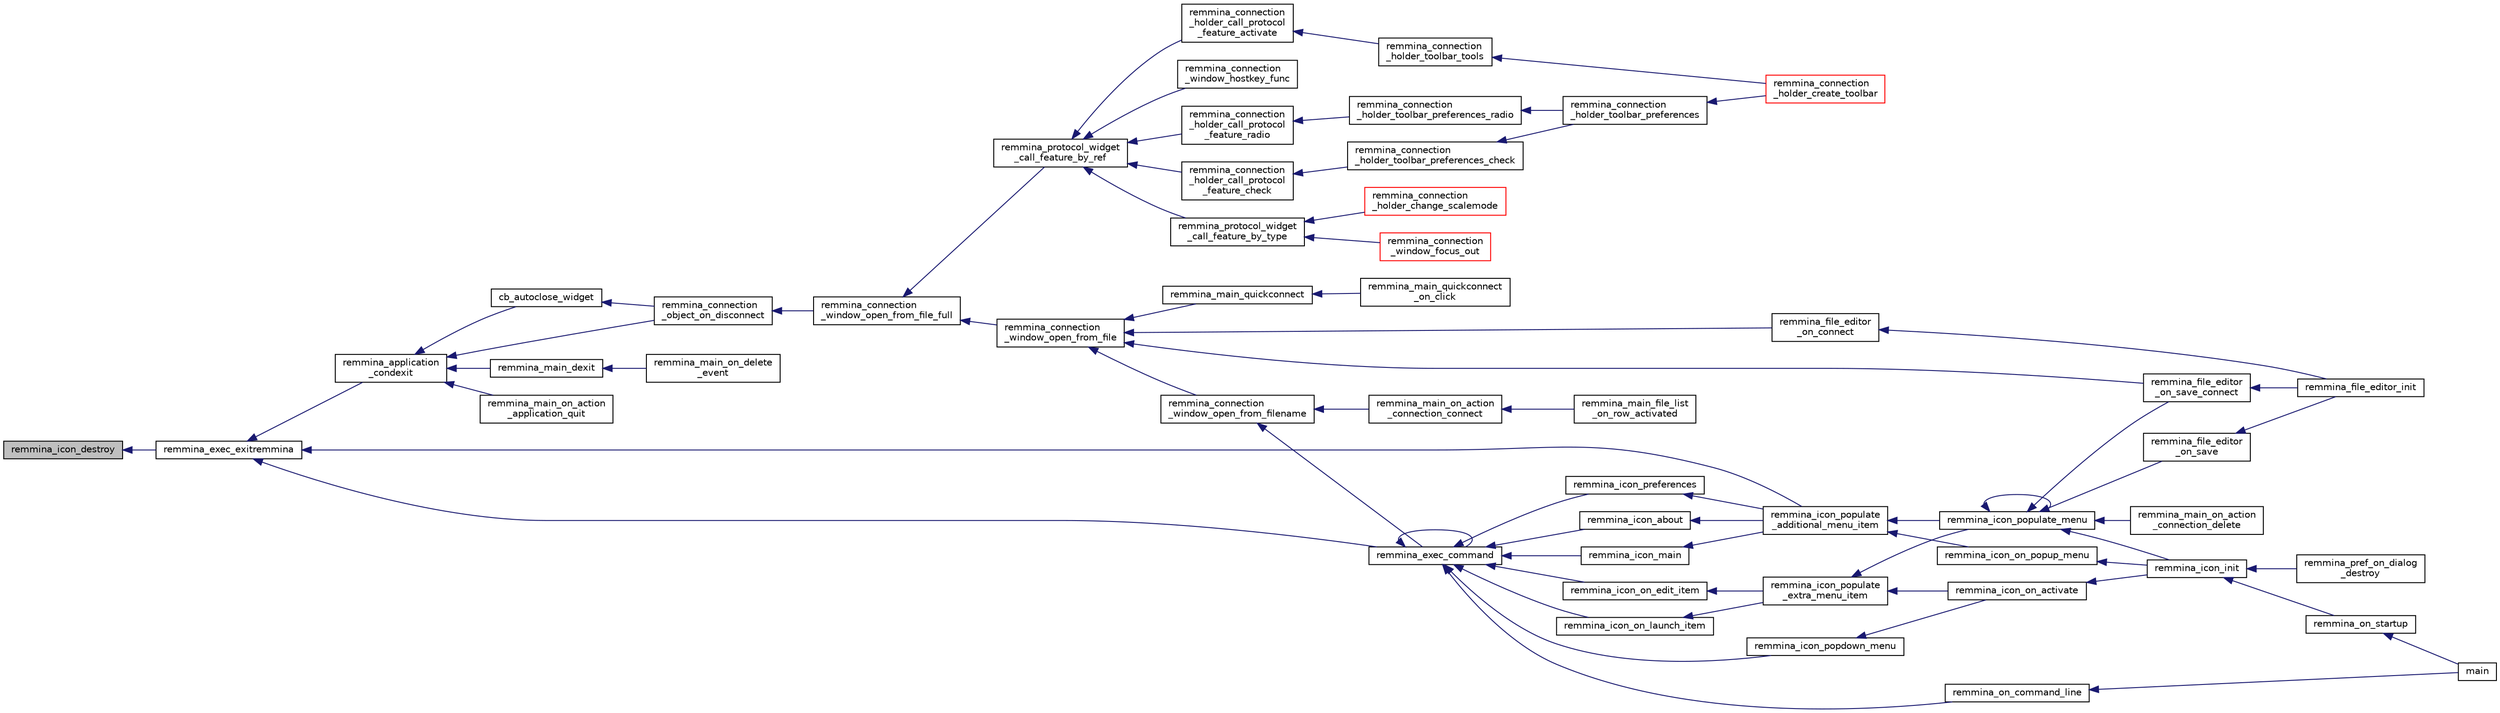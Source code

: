 digraph "remmina_icon_destroy"
{
  edge [fontname="Helvetica",fontsize="10",labelfontname="Helvetica",labelfontsize="10"];
  node [fontname="Helvetica",fontsize="10",shape=record];
  rankdir="LR";
  Node367 [label="remmina_icon_destroy",height=0.2,width=0.4,color="black", fillcolor="grey75", style="filled", fontcolor="black"];
  Node367 -> Node368 [dir="back",color="midnightblue",fontsize="10",style="solid",fontname="Helvetica"];
  Node368 [label="remmina_exec_exitremmina",height=0.2,width=0.4,color="black", fillcolor="white", style="filled",URL="$remmina__exec_8h.html#adbaf105af1039e44ba503a8d7174535f"];
  Node368 -> Node369 [dir="back",color="midnightblue",fontsize="10",style="solid",fontname="Helvetica"];
  Node369 [label="remmina_application\l_condexit",height=0.2,width=0.4,color="black", fillcolor="white", style="filled",URL="$remmina__exec_8h.html#aaa67e07e2426828d7e7b9b30d2038d31"];
  Node369 -> Node370 [dir="back",color="midnightblue",fontsize="10",style="solid",fontname="Helvetica"];
  Node370 [label="cb_autoclose_widget",height=0.2,width=0.4,color="black", fillcolor="white", style="filled",URL="$remmina__connection__window_8c.html#a6d866a05da5d47a9342d4c87dbf70863"];
  Node370 -> Node371 [dir="back",color="midnightblue",fontsize="10",style="solid",fontname="Helvetica"];
  Node371 [label="remmina_connection\l_object_on_disconnect",height=0.2,width=0.4,color="black", fillcolor="white", style="filled",URL="$remmina__connection__window_8c.html#ad6ea67e2303625444fb4936a114e82df"];
  Node371 -> Node372 [dir="back",color="midnightblue",fontsize="10",style="solid",fontname="Helvetica"];
  Node372 [label="remmina_connection\l_window_open_from_file_full",height=0.2,width=0.4,color="black", fillcolor="white", style="filled",URL="$remmina__connection__window_8h.html#adbf2b670ca3bae96a99cb0b36021a961"];
  Node372 -> Node373 [dir="back",color="midnightblue",fontsize="10",style="solid",fontname="Helvetica"];
  Node373 [label="remmina_connection\l_window_open_from_file",height=0.2,width=0.4,color="black", fillcolor="white", style="filled",URL="$remmina__connection__window_8h.html#a1c7f722a89609523cc4de079cc82f23c"];
  Node373 -> Node374 [dir="back",color="midnightblue",fontsize="10",style="solid",fontname="Helvetica"];
  Node374 [label="remmina_connection\l_window_open_from_filename",height=0.2,width=0.4,color="black", fillcolor="white", style="filled",URL="$remmina__connection__window_8h.html#ab0ed27ef360efc7d92906cbabf9da5db"];
  Node374 -> Node375 [dir="back",color="midnightblue",fontsize="10",style="solid",fontname="Helvetica"];
  Node375 [label="remmina_exec_command",height=0.2,width=0.4,color="black", fillcolor="white", style="filled",URL="$remmina__exec_8h.html#a424cabdcff647797061e7482049d62a7"];
  Node375 -> Node376 [dir="back",color="midnightblue",fontsize="10",style="solid",fontname="Helvetica"];
  Node376 [label="remmina_on_command_line",height=0.2,width=0.4,color="black", fillcolor="white", style="filled",URL="$remmina_8c.html#aeb286fc5bd52ab5382ab8cb495dc2914"];
  Node376 -> Node377 [dir="back",color="midnightblue",fontsize="10",style="solid",fontname="Helvetica"];
  Node377 [label="main",height=0.2,width=0.4,color="black", fillcolor="white", style="filled",URL="$remmina_8c.html#a0ddf1224851353fc92bfbff6f499fa97"];
  Node375 -> Node375 [dir="back",color="midnightblue",fontsize="10",style="solid",fontname="Helvetica"];
  Node375 -> Node378 [dir="back",color="midnightblue",fontsize="10",style="solid",fontname="Helvetica"];
  Node378 [label="remmina_icon_main",height=0.2,width=0.4,color="black", fillcolor="white", style="filled",URL="$remmina__icon_8c.html#a920476110ab6410c8fc8cf734109e497"];
  Node378 -> Node379 [dir="back",color="midnightblue",fontsize="10",style="solid",fontname="Helvetica"];
  Node379 [label="remmina_icon_populate\l_additional_menu_item",height=0.2,width=0.4,color="black", fillcolor="white", style="filled",URL="$remmina__icon_8c.html#a8aaf73ed94cf20dcce1c7be26262cb56"];
  Node379 -> Node380 [dir="back",color="midnightblue",fontsize="10",style="solid",fontname="Helvetica"];
  Node380 [label="remmina_icon_populate_menu",height=0.2,width=0.4,color="black", fillcolor="white", style="filled",URL="$remmina__icon_8h.html#af80ed314f91d653237249d839c7fc3b2"];
  Node380 -> Node381 [dir="back",color="midnightblue",fontsize="10",style="solid",fontname="Helvetica"];
  Node381 [label="remmina_file_editor\l_on_save",height=0.2,width=0.4,color="black", fillcolor="white", style="filled",URL="$remmina__file__editor_8c.html#ac2a5cf9cdcf640986e245eb04be9c4ad"];
  Node381 -> Node382 [dir="back",color="midnightblue",fontsize="10",style="solid",fontname="Helvetica"];
  Node382 [label="remmina_file_editor_init",height=0.2,width=0.4,color="black", fillcolor="white", style="filled",URL="$remmina__file__editor_8c.html#a9afd8d41c66f547320930eb331f3124d"];
  Node380 -> Node383 [dir="back",color="midnightblue",fontsize="10",style="solid",fontname="Helvetica"];
  Node383 [label="remmina_file_editor\l_on_save_connect",height=0.2,width=0.4,color="black", fillcolor="white", style="filled",URL="$remmina__file__editor_8c.html#a57224f3f69f04f398de563b71be6b18e"];
  Node383 -> Node382 [dir="back",color="midnightblue",fontsize="10",style="solid",fontname="Helvetica"];
  Node380 -> Node380 [dir="back",color="midnightblue",fontsize="10",style="solid",fontname="Helvetica"];
  Node380 -> Node384 [dir="back",color="midnightblue",fontsize="10",style="solid",fontname="Helvetica"];
  Node384 [label="remmina_icon_init",height=0.2,width=0.4,color="black", fillcolor="white", style="filled",URL="$remmina__icon_8h.html#a741c81815e562f40672c4485172306d6"];
  Node384 -> Node385 [dir="back",color="midnightblue",fontsize="10",style="solid",fontname="Helvetica"];
  Node385 [label="remmina_on_startup",height=0.2,width=0.4,color="black", fillcolor="white", style="filled",URL="$remmina_8c.html#a26d2c20be18ff44f239b756f1d5be01a"];
  Node385 -> Node377 [dir="back",color="midnightblue",fontsize="10",style="solid",fontname="Helvetica"];
  Node384 -> Node386 [dir="back",color="midnightblue",fontsize="10",style="solid",fontname="Helvetica"];
  Node386 [label="remmina_pref_on_dialog\l_destroy",height=0.2,width=0.4,color="black", fillcolor="white", style="filled",URL="$remmina__pref__dialog_8c.html#ab9776574663e2c3fcb793ec70887336d"];
  Node380 -> Node387 [dir="back",color="midnightblue",fontsize="10",style="solid",fontname="Helvetica"];
  Node387 [label="remmina_main_on_action\l_connection_delete",height=0.2,width=0.4,color="black", fillcolor="white", style="filled",URL="$remmina__main_8c.html#aa0cd57e00874ae6ca8b0ee83213267da"];
  Node379 -> Node388 [dir="back",color="midnightblue",fontsize="10",style="solid",fontname="Helvetica"];
  Node388 [label="remmina_icon_on_popup_menu",height=0.2,width=0.4,color="black", fillcolor="white", style="filled",URL="$remmina__icon_8c.html#a95b917790eeb38e48137018796bdda93"];
  Node388 -> Node384 [dir="back",color="midnightblue",fontsize="10",style="solid",fontname="Helvetica"];
  Node375 -> Node389 [dir="back",color="midnightblue",fontsize="10",style="solid",fontname="Helvetica"];
  Node389 [label="remmina_icon_preferences",height=0.2,width=0.4,color="black", fillcolor="white", style="filled",URL="$remmina__icon_8c.html#ad3b0e3d12e4854eae05b1afea19da404"];
  Node389 -> Node379 [dir="back",color="midnightblue",fontsize="10",style="solid",fontname="Helvetica"];
  Node375 -> Node390 [dir="back",color="midnightblue",fontsize="10",style="solid",fontname="Helvetica"];
  Node390 [label="remmina_icon_about",height=0.2,width=0.4,color="black", fillcolor="white", style="filled",URL="$remmina__icon_8c.html#a5cdf1958ef01e49889bcee2e90e2cf71"];
  Node390 -> Node379 [dir="back",color="midnightblue",fontsize="10",style="solid",fontname="Helvetica"];
  Node375 -> Node391 [dir="back",color="midnightblue",fontsize="10",style="solid",fontname="Helvetica"];
  Node391 [label="remmina_icon_on_launch_item",height=0.2,width=0.4,color="black", fillcolor="white", style="filled",URL="$remmina__icon_8c.html#ad1699688680e12abcfd5c74dd2f76d83"];
  Node391 -> Node392 [dir="back",color="midnightblue",fontsize="10",style="solid",fontname="Helvetica"];
  Node392 [label="remmina_icon_populate\l_extra_menu_item",height=0.2,width=0.4,color="black", fillcolor="white", style="filled",URL="$remmina__icon_8c.html#a2847311861df3a2f1c8bbcd35cf3fd6f"];
  Node392 -> Node380 [dir="back",color="midnightblue",fontsize="10",style="solid",fontname="Helvetica"];
  Node392 -> Node393 [dir="back",color="midnightblue",fontsize="10",style="solid",fontname="Helvetica"];
  Node393 [label="remmina_icon_on_activate",height=0.2,width=0.4,color="black", fillcolor="white", style="filled",URL="$remmina__icon_8c.html#af175fef31eb95974094088235b3a2b1d"];
  Node393 -> Node384 [dir="back",color="midnightblue",fontsize="10",style="solid",fontname="Helvetica"];
  Node375 -> Node394 [dir="back",color="midnightblue",fontsize="10",style="solid",fontname="Helvetica"];
  Node394 [label="remmina_icon_on_edit_item",height=0.2,width=0.4,color="black", fillcolor="white", style="filled",URL="$remmina__icon_8c.html#af8708120906a8dc41a7998ebf9ecd129"];
  Node394 -> Node392 [dir="back",color="midnightblue",fontsize="10",style="solid",fontname="Helvetica"];
  Node375 -> Node395 [dir="back",color="midnightblue",fontsize="10",style="solid",fontname="Helvetica"];
  Node395 [label="remmina_icon_popdown_menu",height=0.2,width=0.4,color="black", fillcolor="white", style="filled",URL="$remmina__icon_8c.html#a444be76e3c3a065279c5f9abc7fae833"];
  Node395 -> Node393 [dir="back",color="midnightblue",fontsize="10",style="solid",fontname="Helvetica"];
  Node374 -> Node396 [dir="back",color="midnightblue",fontsize="10",style="solid",fontname="Helvetica"];
  Node396 [label="remmina_main_on_action\l_connection_connect",height=0.2,width=0.4,color="black", fillcolor="white", style="filled",URL="$remmina__main_8c.html#ae023d1cb099a4f7bee79f13760566cbf"];
  Node396 -> Node397 [dir="back",color="midnightblue",fontsize="10",style="solid",fontname="Helvetica"];
  Node397 [label="remmina_main_file_list\l_on_row_activated",height=0.2,width=0.4,color="black", fillcolor="white", style="filled",URL="$remmina__main_8c.html#aba1a89a2400c5cc8373c6bd34602ac10"];
  Node373 -> Node398 [dir="back",color="midnightblue",fontsize="10",style="solid",fontname="Helvetica"];
  Node398 [label="remmina_file_editor\l_on_connect",height=0.2,width=0.4,color="black", fillcolor="white", style="filled",URL="$remmina__file__editor_8c.html#a73b8581fd1fd77532b748d91a2951f25"];
  Node398 -> Node382 [dir="back",color="midnightblue",fontsize="10",style="solid",fontname="Helvetica"];
  Node373 -> Node383 [dir="back",color="midnightblue",fontsize="10",style="solid",fontname="Helvetica"];
  Node373 -> Node399 [dir="back",color="midnightblue",fontsize="10",style="solid",fontname="Helvetica"];
  Node399 [label="remmina_main_quickconnect",height=0.2,width=0.4,color="black", fillcolor="white", style="filled",URL="$remmina__main_8c.html#a802458852abacebfb16f1f4295806a01"];
  Node399 -> Node400 [dir="back",color="midnightblue",fontsize="10",style="solid",fontname="Helvetica"];
  Node400 [label="remmina_main_quickconnect\l_on_click",height=0.2,width=0.4,color="black", fillcolor="white", style="filled",URL="$remmina__main_8c.html#a210e9e04c7c97cc86412044de31f659d"];
  Node372 -> Node401 [dir="back",color="midnightblue",fontsize="10",style="solid",fontname="Helvetica"];
  Node401 [label="remmina_protocol_widget\l_call_feature_by_ref",height=0.2,width=0.4,color="black", fillcolor="white", style="filled",URL="$remmina__protocol__widget_8h.html#a605b69a9aa4393024369cc5070488692"];
  Node401 -> Node402 [dir="back",color="midnightblue",fontsize="10",style="solid",fontname="Helvetica"];
  Node402 [label="remmina_connection\l_holder_call_protocol\l_feature_radio",height=0.2,width=0.4,color="black", fillcolor="white", style="filled",URL="$remmina__connection__window_8c.html#a86280cb973101817f7410af393bc2f98"];
  Node402 -> Node403 [dir="back",color="midnightblue",fontsize="10",style="solid",fontname="Helvetica"];
  Node403 [label="remmina_connection\l_holder_toolbar_preferences_radio",height=0.2,width=0.4,color="black", fillcolor="white", style="filled",URL="$remmina__connection__window_8c.html#a1ddab4aacc284c606ab237eae9c0b5a9"];
  Node403 -> Node404 [dir="back",color="midnightblue",fontsize="10",style="solid",fontname="Helvetica"];
  Node404 [label="remmina_connection\l_holder_toolbar_preferences",height=0.2,width=0.4,color="black", fillcolor="white", style="filled",URL="$remmina__connection__window_8c.html#a78ec7d6e66d6e6569c1a9a0230c74bc8"];
  Node404 -> Node405 [dir="back",color="midnightblue",fontsize="10",style="solid",fontname="Helvetica"];
  Node405 [label="remmina_connection\l_holder_create_toolbar",height=0.2,width=0.4,color="red", fillcolor="white", style="filled",URL="$remmina__connection__window_8c.html#af8138da72278e9e9000276e08a6fd984"];
  Node401 -> Node419 [dir="back",color="midnightblue",fontsize="10",style="solid",fontname="Helvetica"];
  Node419 [label="remmina_connection\l_holder_call_protocol\l_feature_check",height=0.2,width=0.4,color="black", fillcolor="white", style="filled",URL="$remmina__connection__window_8c.html#a8d924ded7fe147df8b5f113e2fb1d6e7"];
  Node419 -> Node420 [dir="back",color="midnightblue",fontsize="10",style="solid",fontname="Helvetica"];
  Node420 [label="remmina_connection\l_holder_toolbar_preferences_check",height=0.2,width=0.4,color="black", fillcolor="white", style="filled",URL="$remmina__connection__window_8c.html#ada0dce340f5f1484c496a2357e8a2c69"];
  Node420 -> Node404 [dir="back",color="midnightblue",fontsize="10",style="solid",fontname="Helvetica"];
  Node401 -> Node421 [dir="back",color="midnightblue",fontsize="10",style="solid",fontname="Helvetica"];
  Node421 [label="remmina_connection\l_holder_call_protocol\l_feature_activate",height=0.2,width=0.4,color="black", fillcolor="white", style="filled",URL="$remmina__connection__window_8c.html#a4507b43c6fd10bc68d9512c6b253a552"];
  Node421 -> Node422 [dir="back",color="midnightblue",fontsize="10",style="solid",fontname="Helvetica"];
  Node422 [label="remmina_connection\l_holder_toolbar_tools",height=0.2,width=0.4,color="black", fillcolor="white", style="filled",URL="$remmina__connection__window_8c.html#a51cc0b2274049920f67c71047bd76213"];
  Node422 -> Node405 [dir="back",color="midnightblue",fontsize="10",style="solid",fontname="Helvetica"];
  Node401 -> Node414 [dir="back",color="midnightblue",fontsize="10",style="solid",fontname="Helvetica"];
  Node414 [label="remmina_connection\l_window_hostkey_func",height=0.2,width=0.4,color="black", fillcolor="white", style="filled",URL="$remmina__connection__window_8c.html#abef663d930076deb3105f86dabe2a9c3"];
  Node401 -> Node423 [dir="back",color="midnightblue",fontsize="10",style="solid",fontname="Helvetica"];
  Node423 [label="remmina_protocol_widget\l_call_feature_by_type",height=0.2,width=0.4,color="black", fillcolor="white", style="filled",URL="$remmina__protocol__widget_8h.html#a6a630e96e5b914d60d678ae8eaad4cd9"];
  Node423 -> Node424 [dir="back",color="midnightblue",fontsize="10",style="solid",fontname="Helvetica"];
  Node424 [label="remmina_connection\l_holder_change_scalemode",height=0.2,width=0.4,color="red", fillcolor="white", style="filled",URL="$remmina__connection__window_8c.html#a5565ebedf82eb9f2d54b7f447b4c930e"];
  Node423 -> Node427 [dir="back",color="midnightblue",fontsize="10",style="solid",fontname="Helvetica"];
  Node427 [label="remmina_connection\l_window_focus_out",height=0.2,width=0.4,color="red", fillcolor="white", style="filled",URL="$remmina__connection__window_8c.html#a8c242e0a7ee57ed79099c330d696b43f"];
  Node369 -> Node371 [dir="back",color="midnightblue",fontsize="10",style="solid",fontname="Helvetica"];
  Node369 -> Node431 [dir="back",color="midnightblue",fontsize="10",style="solid",fontname="Helvetica"];
  Node431 [label="remmina_main_dexit",height=0.2,width=0.4,color="black", fillcolor="white", style="filled",URL="$remmina__main_8c.html#a33ef5745d8b934ef52379c277d3a1ab2"];
  Node431 -> Node432 [dir="back",color="midnightblue",fontsize="10",style="solid",fontname="Helvetica"];
  Node432 [label="remmina_main_on_delete\l_event",height=0.2,width=0.4,color="black", fillcolor="white", style="filled",URL="$remmina__main_8c.html#a40493bb60c169e53e2e08a0d0a808302"];
  Node369 -> Node433 [dir="back",color="midnightblue",fontsize="10",style="solid",fontname="Helvetica"];
  Node433 [label="remmina_main_on_action\l_application_quit",height=0.2,width=0.4,color="black", fillcolor="white", style="filled",URL="$remmina__main_8c.html#a4948f36273d9da969521981851149271"];
  Node368 -> Node375 [dir="back",color="midnightblue",fontsize="10",style="solid",fontname="Helvetica"];
  Node368 -> Node379 [dir="back",color="midnightblue",fontsize="10",style="solid",fontname="Helvetica"];
}
